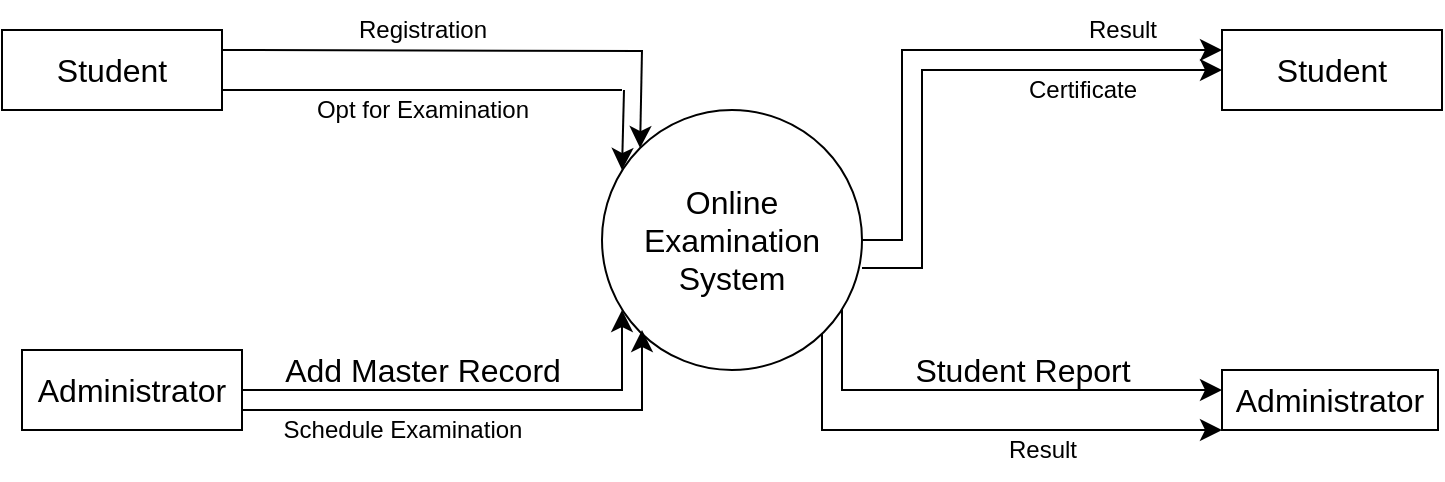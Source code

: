 <mxfile version="21.1.4" type="github">
  <diagram name="Page-1" id="45hINePPNABUSpbGqjVy">
    <mxGraphModel dx="1850" dy="559" grid="1" gridSize="10" guides="1" tooltips="1" connect="1" arrows="1" fold="1" page="1" pageScale="1" pageWidth="827" pageHeight="1169" math="0" shadow="0">
      <root>
        <mxCell id="0" />
        <mxCell id="1" parent="0" />
        <mxCell id="6jiHXf_fW9RHql4fyeyQ-5" value="Student" style="rounded=0;whiteSpace=wrap;html=1;fontSize=16;" parent="1" vertex="1">
          <mxGeometry x="-120" y="80" width="110" height="40" as="geometry" />
        </mxCell>
        <mxCell id="6jiHXf_fW9RHql4fyeyQ-6" value="Student" style="rounded=0;whiteSpace=wrap;html=1;fontSize=16;" parent="1" vertex="1">
          <mxGeometry x="490" y="80" width="110" height="40" as="geometry" />
        </mxCell>
        <mxCell id="6jiHXf_fW9RHql4fyeyQ-7" value="Administrator" style="rounded=0;whiteSpace=wrap;html=1;fontSize=16;" parent="1" vertex="1">
          <mxGeometry x="-110" y="240" width="110" height="40" as="geometry" />
        </mxCell>
        <mxCell id="6jiHXf_fW9RHql4fyeyQ-9" value="Administrator" style="rounded=0;whiteSpace=wrap;html=1;fontSize=16;" parent="1" vertex="1">
          <mxGeometry x="490" y="250" width="108" height="30" as="geometry" />
        </mxCell>
        <mxCell id="6jiHXf_fW9RHql4fyeyQ-11" value="Online Examination System" style="ellipse;whiteSpace=wrap;html=1;aspect=fixed;fontSize=16;" parent="1" vertex="1">
          <mxGeometry x="180" y="120" width="130" height="130" as="geometry" />
        </mxCell>
        <mxCell id="6jiHXf_fW9RHql4fyeyQ-12" value="" style="endArrow=none;html=1;rounded=0;fontSize=12;startSize=8;endSize=8;curved=1;exitX=1;exitY=0.25;exitDx=0;exitDy=0;" parent="1" edge="1" source="6jiHXf_fW9RHql4fyeyQ-5">
          <mxGeometry width="50" height="50" relative="1" as="geometry">
            <mxPoint x="130" y="90" as="sourcePoint" />
            <mxPoint x="200" y="90.5" as="targetPoint" />
          </mxGeometry>
        </mxCell>
        <mxCell id="6jiHXf_fW9RHql4fyeyQ-16" value="" style="endArrow=classic;html=1;rounded=0;fontSize=12;startSize=8;endSize=8;curved=1;entryX=0;entryY=0;entryDx=0;entryDy=0;" parent="1" target="6jiHXf_fW9RHql4fyeyQ-11" edge="1">
          <mxGeometry width="50" height="50" relative="1" as="geometry">
            <mxPoint x="200" y="90" as="sourcePoint" />
            <mxPoint x="200" y="130" as="targetPoint" />
          </mxGeometry>
        </mxCell>
        <mxCell id="6jiHXf_fW9RHql4fyeyQ-17" value="" style="endArrow=none;html=1;rounded=0;fontSize=12;startSize=8;endSize=8;curved=1;exitX=1;exitY=0.75;exitDx=0;exitDy=0;" parent="1" edge="1" source="6jiHXf_fW9RHql4fyeyQ-5">
          <mxGeometry width="50" height="50" relative="1" as="geometry">
            <mxPoint x="130" y="110" as="sourcePoint" />
            <mxPoint x="190" y="110" as="targetPoint" />
          </mxGeometry>
        </mxCell>
        <mxCell id="6jiHXf_fW9RHql4fyeyQ-20" value="" style="endArrow=classic;html=1;rounded=0;fontSize=12;startSize=8;endSize=8;curved=1;" parent="1" edge="1">
          <mxGeometry width="50" height="50" relative="1" as="geometry">
            <mxPoint x="191" y="110" as="sourcePoint" />
            <mxPoint x="190" y="150" as="targetPoint" />
          </mxGeometry>
        </mxCell>
        <mxCell id="6jiHXf_fW9RHql4fyeyQ-26" value="" style="edgeStyle=segmentEdgeStyle;endArrow=classic;html=1;curved=0;rounded=0;endSize=8;startSize=8;fontSize=12;exitX=1;exitY=0.5;exitDx=0;exitDy=0;" parent="1" source="6jiHXf_fW9RHql4fyeyQ-7" edge="1">
          <mxGeometry width="50" height="50" relative="1" as="geometry">
            <mxPoint x="140" y="260" as="sourcePoint" />
            <mxPoint x="190" y="220" as="targetPoint" />
            <Array as="points">
              <mxPoint x="190" y="260" />
            </Array>
          </mxGeometry>
        </mxCell>
        <mxCell id="6jiHXf_fW9RHql4fyeyQ-28" value="" style="edgeStyle=elbowEdgeStyle;elbow=horizontal;endArrow=classic;html=1;curved=0;rounded=0;endSize=8;startSize=8;fontSize=12;entryX=0;entryY=0.25;entryDx=0;entryDy=0;" parent="1" source="6jiHXf_fW9RHql4fyeyQ-11" edge="1" target="6jiHXf_fW9RHql4fyeyQ-6">
          <mxGeometry width="50" height="50" relative="1" as="geometry">
            <mxPoint x="310" y="140" as="sourcePoint" />
            <mxPoint x="360" y="90" as="targetPoint" />
            <Array as="points">
              <mxPoint x="330" y="90" />
            </Array>
          </mxGeometry>
        </mxCell>
        <mxCell id="6jiHXf_fW9RHql4fyeyQ-29" value="" style="edgeStyle=elbowEdgeStyle;elbow=horizontal;endArrow=classic;html=1;curved=0;rounded=0;endSize=8;startSize=8;fontSize=12;exitX=1;exitY=0.608;exitDx=0;exitDy=0;exitPerimeter=0;entryX=0;entryY=0.5;entryDx=0;entryDy=0;" parent="1" source="6jiHXf_fW9RHql4fyeyQ-11" edge="1" target="6jiHXf_fW9RHql4fyeyQ-6">
          <mxGeometry width="50" height="50" relative="1" as="geometry">
            <mxPoint x="320" y="195" as="sourcePoint" />
            <mxPoint x="360" y="100" as="targetPoint" />
            <Array as="points">
              <mxPoint x="340" y="190" />
              <mxPoint x="330" y="195" />
            </Array>
          </mxGeometry>
        </mxCell>
        <mxCell id="6jiHXf_fW9RHql4fyeyQ-30" value="" style="edgeStyle=segmentEdgeStyle;endArrow=classic;html=1;curved=0;rounded=0;endSize=8;startSize=8;fontSize=12;exitX=1;exitY=0.75;exitDx=0;exitDy=0;" parent="1" source="6jiHXf_fW9RHql4fyeyQ-7" edge="1">
          <mxGeometry width="50" height="50" relative="1" as="geometry">
            <mxPoint x="130" y="270" as="sourcePoint" />
            <mxPoint x="200" y="230" as="targetPoint" />
            <Array as="points">
              <mxPoint x="200" y="270" />
            </Array>
          </mxGeometry>
        </mxCell>
        <mxCell id="6jiHXf_fW9RHql4fyeyQ-32" value="" style="edgeStyle=segmentEdgeStyle;endArrow=classic;html=1;curved=0;rounded=0;endSize=8;startSize=8;fontSize=12;entryX=0;entryY=1;entryDx=0;entryDy=0;" parent="1" target="6jiHXf_fW9RHql4fyeyQ-9" edge="1" source="6jiHXf_fW9RHql4fyeyQ-11">
          <mxGeometry width="50" height="50" relative="1" as="geometry">
            <mxPoint x="290" y="230" as="sourcePoint" />
            <mxPoint x="330" y="280" as="targetPoint" />
            <Array as="points">
              <mxPoint x="290" y="280" />
            </Array>
          </mxGeometry>
        </mxCell>
        <mxCell id="6jiHXf_fW9RHql4fyeyQ-33" value="" style="edgeStyle=segmentEdgeStyle;endArrow=classic;html=1;curved=0;rounded=0;endSize=8;startSize=8;fontSize=12;" parent="1" target="6jiHXf_fW9RHql4fyeyQ-9" edge="1" source="6jiHXf_fW9RHql4fyeyQ-11">
          <mxGeometry width="50" height="50" relative="1" as="geometry">
            <mxPoint x="300" y="220" as="sourcePoint" />
            <mxPoint x="600" y="265" as="targetPoint" />
            <Array as="points">
              <mxPoint x="300" y="260" />
            </Array>
          </mxGeometry>
        </mxCell>
        <mxCell id="6jiHXf_fW9RHql4fyeyQ-41" value="Add Master Record" style="text;html=1;align=center;verticalAlign=middle;resizable=0;points=[];autosize=1;strokeColor=none;fillColor=none;fontSize=16;" parent="1" vertex="1">
          <mxGeometry x="10" y="235" width="160" height="30" as="geometry" />
        </mxCell>
        <mxCell id="6jiHXf_fW9RHql4fyeyQ-42" value="Student Report" style="text;html=1;align=center;verticalAlign=middle;resizable=0;points=[];autosize=1;strokeColor=none;fillColor=none;fontSize=16;" parent="1" vertex="1">
          <mxGeometry x="325" y="235" width="130" height="30" as="geometry" />
        </mxCell>
        <mxCell id="W-ZlPOcfFxKbl8zPS86R-1" value="Result" style="text;html=1;align=center;verticalAlign=middle;resizable=0;points=[];autosize=1;strokeColor=none;fillColor=none;" vertex="1" parent="1">
          <mxGeometry x="370" y="275" width="60" height="30" as="geometry" />
        </mxCell>
        <mxCell id="W-ZlPOcfFxKbl8zPS86R-3" value="Schedule Examination" style="text;html=1;align=center;verticalAlign=middle;resizable=0;points=[];autosize=1;strokeColor=none;fillColor=none;" vertex="1" parent="1">
          <mxGeometry x="10" y="265" width="140" height="30" as="geometry" />
        </mxCell>
        <mxCell id="W-ZlPOcfFxKbl8zPS86R-4" value="Registration" style="text;html=1;align=center;verticalAlign=middle;resizable=0;points=[];autosize=1;strokeColor=none;fillColor=none;" vertex="1" parent="1">
          <mxGeometry x="45" y="65" width="90" height="30" as="geometry" />
        </mxCell>
        <mxCell id="W-ZlPOcfFxKbl8zPS86R-5" value="Result" style="text;html=1;align=center;verticalAlign=middle;resizable=0;points=[];autosize=1;strokeColor=none;fillColor=none;" vertex="1" parent="1">
          <mxGeometry x="410" y="65" width="60" height="30" as="geometry" />
        </mxCell>
        <mxCell id="W-ZlPOcfFxKbl8zPS86R-6" value="Opt for Examination" style="text;html=1;align=center;verticalAlign=middle;resizable=0;points=[];autosize=1;strokeColor=none;fillColor=none;" vertex="1" parent="1">
          <mxGeometry x="25" y="105" width="130" height="30" as="geometry" />
        </mxCell>
        <mxCell id="W-ZlPOcfFxKbl8zPS86R-7" value="Certificate" style="text;html=1;align=center;verticalAlign=middle;resizable=0;points=[];autosize=1;strokeColor=none;fillColor=none;" vertex="1" parent="1">
          <mxGeometry x="380" y="95" width="80" height="30" as="geometry" />
        </mxCell>
      </root>
    </mxGraphModel>
  </diagram>
</mxfile>
